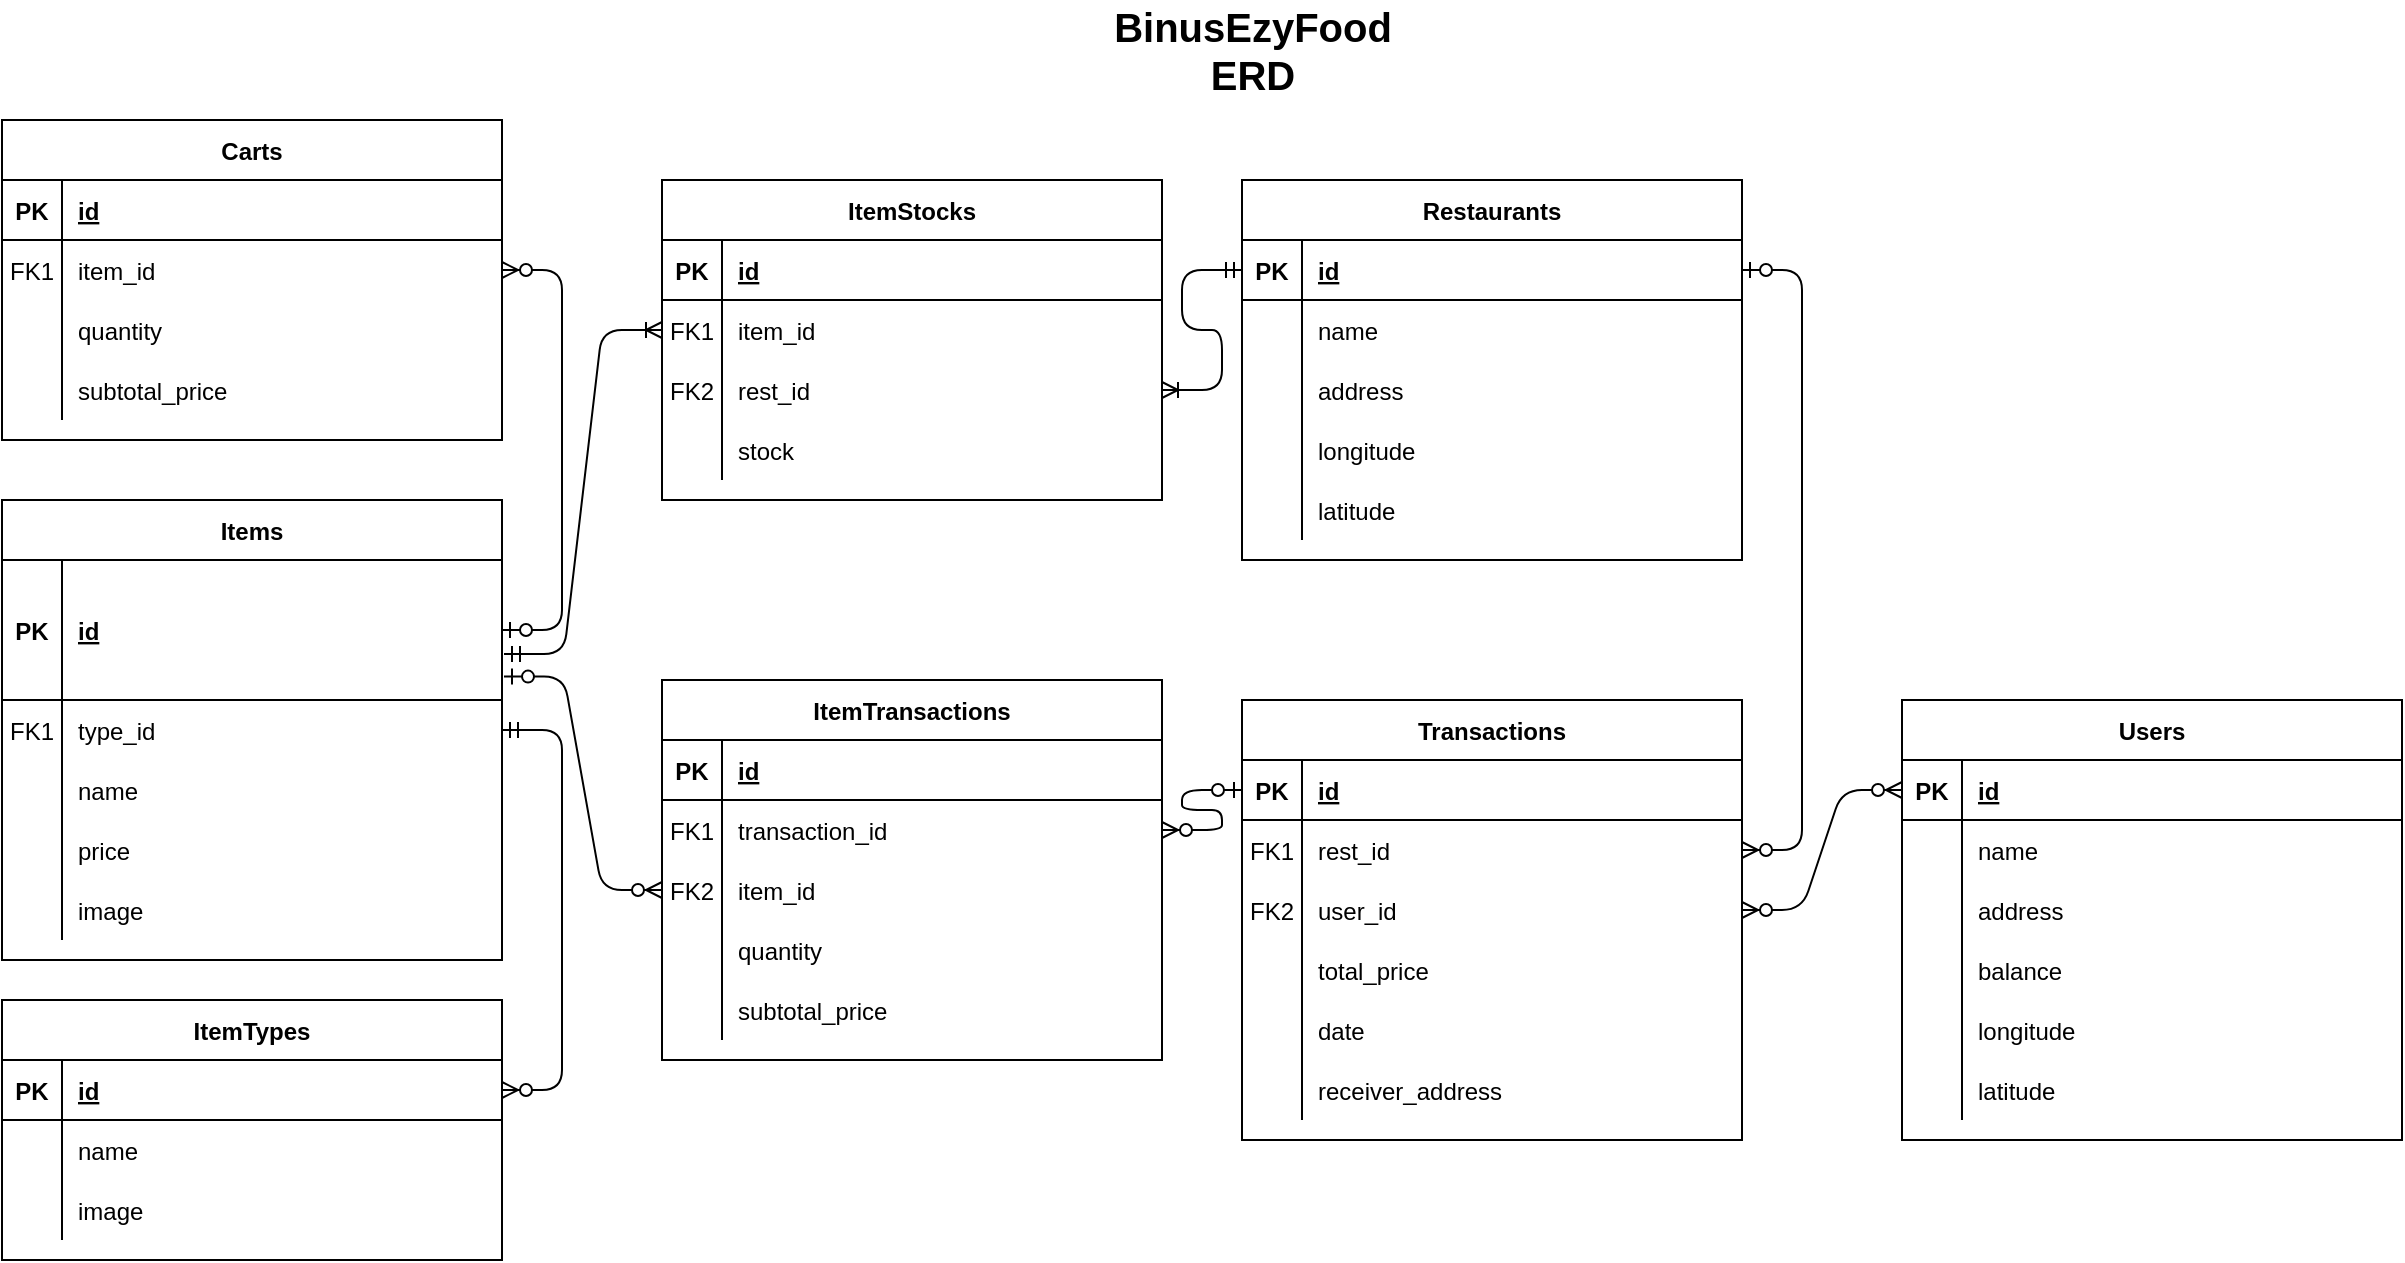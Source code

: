 <mxfile version="13.9.9" type="device"><diagram id="R2lEEEUBdFMjLlhIrx00" name="Page-1"><mxGraphModel dx="1326" dy="816" grid="1" gridSize="10" guides="1" tooltips="1" connect="1" arrows="1" fold="1" page="1" pageScale="1" pageWidth="850" pageHeight="1100" math="0" shadow="0" extFonts="Permanent Marker^https://fonts.googleapis.com/css?family=Permanent+Marker"><root><mxCell id="0"/><mxCell id="1" parent="0"/><mxCell id="SCLsykPt6MMcK7cOtT5M-1" value="Items" style="shape=table;startSize=30;container=1;collapsible=1;childLayout=tableLayout;fixedRows=1;rowLines=0;fontStyle=1;align=center;resizeLast=1;" parent="1" vertex="1"><mxGeometry x="90" y="360" width="250" height="230" as="geometry"/></mxCell><mxCell id="SCLsykPt6MMcK7cOtT5M-2" value="" style="shape=partialRectangle;collapsible=0;dropTarget=0;pointerEvents=0;fillColor=none;points=[[0,0.5],[1,0.5]];portConstraint=eastwest;top=0;left=0;right=0;bottom=1;" parent="SCLsykPt6MMcK7cOtT5M-1" vertex="1"><mxGeometry y="30" width="250" height="70" as="geometry"/></mxCell><mxCell id="SCLsykPt6MMcK7cOtT5M-3" value="PK" style="shape=partialRectangle;overflow=hidden;connectable=0;fillColor=none;top=0;left=0;bottom=0;right=0;fontStyle=1;" parent="SCLsykPt6MMcK7cOtT5M-2" vertex="1"><mxGeometry width="30" height="70" as="geometry"/></mxCell><mxCell id="SCLsykPt6MMcK7cOtT5M-4" value="id" style="shape=partialRectangle;overflow=hidden;connectable=0;fillColor=none;top=0;left=0;bottom=0;right=0;align=left;spacingLeft=6;fontStyle=5;" parent="SCLsykPt6MMcK7cOtT5M-2" vertex="1"><mxGeometry x="30" width="220" height="70" as="geometry"/></mxCell><mxCell id="SCLsykPt6MMcK7cOtT5M-12" value="" style="shape=partialRectangle;collapsible=0;dropTarget=0;pointerEvents=0;fillColor=none;top=0;left=0;bottom=0;right=0;points=[[0,0.5],[1,0.5]];portConstraint=eastwest;" parent="SCLsykPt6MMcK7cOtT5M-1" vertex="1"><mxGeometry y="100" width="250" height="30" as="geometry"/></mxCell><mxCell id="SCLsykPt6MMcK7cOtT5M-13" value="FK1" style="shape=partialRectangle;connectable=0;fillColor=none;top=0;left=0;bottom=0;right=0;editable=1;overflow=hidden;" parent="SCLsykPt6MMcK7cOtT5M-12" vertex="1"><mxGeometry width="30" height="30" as="geometry"/></mxCell><mxCell id="SCLsykPt6MMcK7cOtT5M-14" value="type_id" style="shape=partialRectangle;connectable=0;fillColor=none;top=0;left=0;bottom=0;right=0;align=left;spacingLeft=6;overflow=hidden;" parent="SCLsykPt6MMcK7cOtT5M-12" vertex="1"><mxGeometry x="30" width="220" height="30" as="geometry"/></mxCell><mxCell id="SCLsykPt6MMcK7cOtT5M-5" value="" style="shape=partialRectangle;collapsible=0;dropTarget=0;pointerEvents=0;fillColor=none;points=[[0,0.5],[1,0.5]];portConstraint=eastwest;top=0;left=0;right=0;bottom=0;" parent="SCLsykPt6MMcK7cOtT5M-1" vertex="1"><mxGeometry y="130" width="250" height="30" as="geometry"/></mxCell><mxCell id="SCLsykPt6MMcK7cOtT5M-6" value="" style="shape=partialRectangle;overflow=hidden;connectable=0;fillColor=none;top=0;left=0;bottom=0;right=0;" parent="SCLsykPt6MMcK7cOtT5M-5" vertex="1"><mxGeometry width="30" height="30" as="geometry"/></mxCell><mxCell id="SCLsykPt6MMcK7cOtT5M-7" value="name" style="shape=partialRectangle;overflow=hidden;connectable=0;fillColor=none;top=0;left=0;bottom=0;right=0;align=left;spacingLeft=6;" parent="SCLsykPt6MMcK7cOtT5M-5" vertex="1"><mxGeometry x="30" width="220" height="30" as="geometry"/></mxCell><mxCell id="SCLsykPt6MMcK7cOtT5M-9" value="" style="shape=partialRectangle;collapsible=0;dropTarget=0;pointerEvents=0;fillColor=none;top=0;left=0;bottom=0;right=0;points=[[0,0.5],[1,0.5]];portConstraint=eastwest;" parent="SCLsykPt6MMcK7cOtT5M-1" vertex="1"><mxGeometry y="160" width="250" height="30" as="geometry"/></mxCell><mxCell id="SCLsykPt6MMcK7cOtT5M-10" value="" style="shape=partialRectangle;connectable=0;fillColor=none;top=0;left=0;bottom=0;right=0;editable=1;overflow=hidden;" parent="SCLsykPt6MMcK7cOtT5M-9" vertex="1"><mxGeometry width="30" height="30" as="geometry"/></mxCell><mxCell id="SCLsykPt6MMcK7cOtT5M-11" value="price" style="shape=partialRectangle;connectable=0;fillColor=none;top=0;left=0;bottom=0;right=0;align=left;spacingLeft=6;overflow=hidden;" parent="SCLsykPt6MMcK7cOtT5M-9" vertex="1"><mxGeometry x="30" width="220" height="30" as="geometry"/></mxCell><mxCell id="yHKni37wEghWqM7MLXKJ-16" value="" style="shape=partialRectangle;collapsible=0;dropTarget=0;pointerEvents=0;fillColor=none;top=0;left=0;bottom=0;right=0;points=[[0,0.5],[1,0.5]];portConstraint=eastwest;" parent="SCLsykPt6MMcK7cOtT5M-1" vertex="1"><mxGeometry y="190" width="250" height="30" as="geometry"/></mxCell><mxCell id="yHKni37wEghWqM7MLXKJ-17" value="" style="shape=partialRectangle;connectable=0;fillColor=none;top=0;left=0;bottom=0;right=0;editable=1;overflow=hidden;" parent="yHKni37wEghWqM7MLXKJ-16" vertex="1"><mxGeometry width="30" height="30" as="geometry"/></mxCell><mxCell id="yHKni37wEghWqM7MLXKJ-18" value="image" style="shape=partialRectangle;connectable=0;fillColor=none;top=0;left=0;bottom=0;right=0;align=left;spacingLeft=6;overflow=hidden;" parent="yHKni37wEghWqM7MLXKJ-16" vertex="1"><mxGeometry x="30" width="220" height="30" as="geometry"/></mxCell><mxCell id="SCLsykPt6MMcK7cOtT5M-18" value="Restaurants" style="shape=table;startSize=30;container=1;collapsible=1;childLayout=tableLayout;fixedRows=1;rowLines=0;fontStyle=1;align=center;resizeLast=1;" parent="1" vertex="1"><mxGeometry x="710" y="200" width="250" height="190" as="geometry"/></mxCell><mxCell id="SCLsykPt6MMcK7cOtT5M-19" value="" style="shape=partialRectangle;collapsible=0;dropTarget=0;pointerEvents=0;fillColor=none;points=[[0,0.5],[1,0.5]];portConstraint=eastwest;top=0;left=0;right=0;bottom=1;" parent="SCLsykPt6MMcK7cOtT5M-18" vertex="1"><mxGeometry y="30" width="250" height="30" as="geometry"/></mxCell><mxCell id="SCLsykPt6MMcK7cOtT5M-20" value="PK" style="shape=partialRectangle;overflow=hidden;connectable=0;fillColor=none;top=0;left=0;bottom=0;right=0;fontStyle=1;" parent="SCLsykPt6MMcK7cOtT5M-19" vertex="1"><mxGeometry width="30" height="30" as="geometry"/></mxCell><mxCell id="SCLsykPt6MMcK7cOtT5M-21" value="id" style="shape=partialRectangle;overflow=hidden;connectable=0;fillColor=none;top=0;left=0;bottom=0;right=0;align=left;spacingLeft=6;fontStyle=5;" parent="SCLsykPt6MMcK7cOtT5M-19" vertex="1"><mxGeometry x="30" width="220" height="30" as="geometry"/></mxCell><mxCell id="SCLsykPt6MMcK7cOtT5M-25" value="" style="shape=partialRectangle;collapsible=0;dropTarget=0;pointerEvents=0;fillColor=none;points=[[0,0.5],[1,0.5]];portConstraint=eastwest;top=0;left=0;right=0;bottom=0;" parent="SCLsykPt6MMcK7cOtT5M-18" vertex="1"><mxGeometry y="60" width="250" height="30" as="geometry"/></mxCell><mxCell id="SCLsykPt6MMcK7cOtT5M-26" value="" style="shape=partialRectangle;overflow=hidden;connectable=0;fillColor=none;top=0;left=0;bottom=0;right=0;" parent="SCLsykPt6MMcK7cOtT5M-25" vertex="1"><mxGeometry width="30" height="30" as="geometry"/></mxCell><mxCell id="SCLsykPt6MMcK7cOtT5M-27" value="name" style="shape=partialRectangle;overflow=hidden;connectable=0;fillColor=none;top=0;left=0;bottom=0;right=0;align=left;spacingLeft=6;" parent="SCLsykPt6MMcK7cOtT5M-25" vertex="1"><mxGeometry x="30" width="220" height="30" as="geometry"/></mxCell><mxCell id="SCLsykPt6MMcK7cOtT5M-28" value="" style="shape=partialRectangle;collapsible=0;dropTarget=0;pointerEvents=0;fillColor=none;top=0;left=0;bottom=0;right=0;points=[[0,0.5],[1,0.5]];portConstraint=eastwest;" parent="SCLsykPt6MMcK7cOtT5M-18" vertex="1"><mxGeometry y="90" width="250" height="30" as="geometry"/></mxCell><mxCell id="SCLsykPt6MMcK7cOtT5M-29" value="" style="shape=partialRectangle;connectable=0;fillColor=none;top=0;left=0;bottom=0;right=0;editable=1;overflow=hidden;" parent="SCLsykPt6MMcK7cOtT5M-28" vertex="1"><mxGeometry width="30" height="30" as="geometry"/></mxCell><mxCell id="SCLsykPt6MMcK7cOtT5M-30" value="address" style="shape=partialRectangle;connectable=0;fillColor=none;top=0;left=0;bottom=0;right=0;align=left;spacingLeft=6;overflow=hidden;" parent="SCLsykPt6MMcK7cOtT5M-28" vertex="1"><mxGeometry x="30" width="220" height="30" as="geometry"/></mxCell><mxCell id="SCLsykPt6MMcK7cOtT5M-22" value="" style="shape=partialRectangle;collapsible=0;dropTarget=0;pointerEvents=0;fillColor=none;top=0;left=0;bottom=0;right=0;points=[[0,0.5],[1,0.5]];portConstraint=eastwest;" parent="SCLsykPt6MMcK7cOtT5M-18" vertex="1"><mxGeometry y="120" width="250" height="30" as="geometry"/></mxCell><mxCell id="SCLsykPt6MMcK7cOtT5M-23" value="" style="shape=partialRectangle;connectable=0;fillColor=none;top=0;left=0;bottom=0;right=0;editable=1;overflow=hidden;" parent="SCLsykPt6MMcK7cOtT5M-22" vertex="1"><mxGeometry width="30" height="30" as="geometry"/></mxCell><mxCell id="SCLsykPt6MMcK7cOtT5M-24" value="longitude" style="shape=partialRectangle;connectable=0;fillColor=none;top=0;left=0;bottom=0;right=0;align=left;spacingLeft=6;overflow=hidden;" parent="SCLsykPt6MMcK7cOtT5M-22" vertex="1"><mxGeometry x="30" width="220" height="30" as="geometry"/></mxCell><mxCell id="SCLsykPt6MMcK7cOtT5M-35" value="" style="shape=partialRectangle;collapsible=0;dropTarget=0;pointerEvents=0;fillColor=none;top=0;left=0;bottom=0;right=0;points=[[0,0.5],[1,0.5]];portConstraint=eastwest;" parent="SCLsykPt6MMcK7cOtT5M-18" vertex="1"><mxGeometry y="150" width="250" height="30" as="geometry"/></mxCell><mxCell id="SCLsykPt6MMcK7cOtT5M-36" value="" style="shape=partialRectangle;connectable=0;fillColor=none;top=0;left=0;bottom=0;right=0;editable=1;overflow=hidden;" parent="SCLsykPt6MMcK7cOtT5M-35" vertex="1"><mxGeometry width="30" height="30" as="geometry"/></mxCell><mxCell id="SCLsykPt6MMcK7cOtT5M-37" value="latitude" style="shape=partialRectangle;connectable=0;fillColor=none;top=0;left=0;bottom=0;right=0;align=left;spacingLeft=6;overflow=hidden;" parent="SCLsykPt6MMcK7cOtT5M-35" vertex="1"><mxGeometry x="30" width="220" height="30" as="geometry"/></mxCell><mxCell id="SCLsykPt6MMcK7cOtT5M-38" value="ItemStocks" style="shape=table;startSize=30;container=1;collapsible=1;childLayout=tableLayout;fixedRows=1;rowLines=0;fontStyle=1;align=center;resizeLast=1;" parent="1" vertex="1"><mxGeometry x="420" y="200" width="250" height="160" as="geometry"/></mxCell><mxCell id="SCLsykPt6MMcK7cOtT5M-39" value="" style="shape=partialRectangle;collapsible=0;dropTarget=0;pointerEvents=0;fillColor=none;points=[[0,0.5],[1,0.5]];portConstraint=eastwest;top=0;left=0;right=0;bottom=1;" parent="SCLsykPt6MMcK7cOtT5M-38" vertex="1"><mxGeometry y="30" width="250" height="30" as="geometry"/></mxCell><mxCell id="SCLsykPt6MMcK7cOtT5M-40" value="PK" style="shape=partialRectangle;overflow=hidden;connectable=0;fillColor=none;top=0;left=0;bottom=0;right=0;fontStyle=1;" parent="SCLsykPt6MMcK7cOtT5M-39" vertex="1"><mxGeometry width="30" height="30" as="geometry"/></mxCell><mxCell id="SCLsykPt6MMcK7cOtT5M-41" value="id" style="shape=partialRectangle;overflow=hidden;connectable=0;fillColor=none;top=0;left=0;bottom=0;right=0;align=left;spacingLeft=6;fontStyle=5;" parent="SCLsykPt6MMcK7cOtT5M-39" vertex="1"><mxGeometry x="30" width="220" height="30" as="geometry"/></mxCell><mxCell id="SCLsykPt6MMcK7cOtT5M-42" value="" style="shape=partialRectangle;collapsible=0;dropTarget=0;pointerEvents=0;fillColor=none;points=[[0,0.5],[1,0.5]];portConstraint=eastwest;top=0;left=0;right=0;bottom=0;" parent="SCLsykPt6MMcK7cOtT5M-38" vertex="1"><mxGeometry y="60" width="250" height="30" as="geometry"/></mxCell><mxCell id="SCLsykPt6MMcK7cOtT5M-43" value="FK1" style="shape=partialRectangle;overflow=hidden;connectable=0;fillColor=none;top=0;left=0;bottom=0;right=0;" parent="SCLsykPt6MMcK7cOtT5M-42" vertex="1"><mxGeometry width="30" height="30" as="geometry"/></mxCell><mxCell id="SCLsykPt6MMcK7cOtT5M-44" value="item_id" style="shape=partialRectangle;overflow=hidden;connectable=0;fillColor=none;top=0;left=0;bottom=0;right=0;align=left;spacingLeft=6;" parent="SCLsykPt6MMcK7cOtT5M-42" vertex="1"><mxGeometry x="30" width="220" height="30" as="geometry"/></mxCell><mxCell id="SCLsykPt6MMcK7cOtT5M-45" value="" style="shape=partialRectangle;collapsible=0;dropTarget=0;pointerEvents=0;fillColor=none;top=0;left=0;bottom=0;right=0;points=[[0,0.5],[1,0.5]];portConstraint=eastwest;" parent="SCLsykPt6MMcK7cOtT5M-38" vertex="1"><mxGeometry y="90" width="250" height="30" as="geometry"/></mxCell><mxCell id="SCLsykPt6MMcK7cOtT5M-46" value="FK2" style="shape=partialRectangle;connectable=0;fillColor=none;top=0;left=0;bottom=0;right=0;editable=1;overflow=hidden;" parent="SCLsykPt6MMcK7cOtT5M-45" vertex="1"><mxGeometry width="30" height="30" as="geometry"/></mxCell><mxCell id="SCLsykPt6MMcK7cOtT5M-47" value="rest_id" style="shape=partialRectangle;connectable=0;fillColor=none;top=0;left=0;bottom=0;right=0;align=left;spacingLeft=6;overflow=hidden;" parent="SCLsykPt6MMcK7cOtT5M-45" vertex="1"><mxGeometry x="30" width="220" height="30" as="geometry"/></mxCell><mxCell id="SCLsykPt6MMcK7cOtT5M-48" value="" style="shape=partialRectangle;collapsible=0;dropTarget=0;pointerEvents=0;fillColor=none;top=0;left=0;bottom=0;right=0;points=[[0,0.5],[1,0.5]];portConstraint=eastwest;" parent="SCLsykPt6MMcK7cOtT5M-38" vertex="1"><mxGeometry y="120" width="250" height="30" as="geometry"/></mxCell><mxCell id="SCLsykPt6MMcK7cOtT5M-49" value="" style="shape=partialRectangle;connectable=0;fillColor=none;top=0;left=0;bottom=0;right=0;editable=1;overflow=hidden;" parent="SCLsykPt6MMcK7cOtT5M-48" vertex="1"><mxGeometry width="30" height="30" as="geometry"/></mxCell><mxCell id="SCLsykPt6MMcK7cOtT5M-50" value="stock" style="shape=partialRectangle;connectable=0;fillColor=none;top=0;left=0;bottom=0;right=0;align=left;spacingLeft=6;overflow=hidden;" parent="SCLsykPt6MMcK7cOtT5M-48" vertex="1"><mxGeometry x="30" width="220" height="30" as="geometry"/></mxCell><mxCell id="SCLsykPt6MMcK7cOtT5M-57" value="" style="edgeStyle=entityRelationEdgeStyle;fontSize=12;html=1;endArrow=ERoneToMany;startArrow=ERmandOne;exitX=1.004;exitY=0.671;exitDx=0;exitDy=0;entryX=0;entryY=0.5;entryDx=0;entryDy=0;exitPerimeter=0;" parent="1" source="SCLsykPt6MMcK7cOtT5M-2" target="SCLsykPt6MMcK7cOtT5M-42" edge="1"><mxGeometry width="100" height="100" relative="1" as="geometry"><mxPoint x="410" y="190" as="sourcePoint"/><mxPoint x="330" y="210" as="targetPoint"/></mxGeometry></mxCell><mxCell id="SCLsykPt6MMcK7cOtT5M-59" value="ItemTransactions" style="shape=table;startSize=30;container=1;collapsible=1;childLayout=tableLayout;fixedRows=1;rowLines=0;fontStyle=1;align=center;resizeLast=1;" parent="1" vertex="1"><mxGeometry x="420" y="450" width="250" height="190" as="geometry"/></mxCell><mxCell id="SCLsykPt6MMcK7cOtT5M-60" value="" style="shape=partialRectangle;collapsible=0;dropTarget=0;pointerEvents=0;fillColor=none;points=[[0,0.5],[1,0.5]];portConstraint=eastwest;top=0;left=0;right=0;bottom=1;" parent="SCLsykPt6MMcK7cOtT5M-59" vertex="1"><mxGeometry y="30" width="250" height="30" as="geometry"/></mxCell><mxCell id="SCLsykPt6MMcK7cOtT5M-61" value="PK" style="shape=partialRectangle;overflow=hidden;connectable=0;fillColor=none;top=0;left=0;bottom=0;right=0;fontStyle=1;" parent="SCLsykPt6MMcK7cOtT5M-60" vertex="1"><mxGeometry width="30" height="30" as="geometry"/></mxCell><mxCell id="SCLsykPt6MMcK7cOtT5M-62" value="id" style="shape=partialRectangle;overflow=hidden;connectable=0;fillColor=none;top=0;left=0;bottom=0;right=0;align=left;spacingLeft=6;fontStyle=5;" parent="SCLsykPt6MMcK7cOtT5M-60" vertex="1"><mxGeometry x="30" width="220" height="30" as="geometry"/></mxCell><mxCell id="SCLsykPt6MMcK7cOtT5M-114" value="" style="shape=partialRectangle;collapsible=0;dropTarget=0;pointerEvents=0;fillColor=none;top=0;left=0;bottom=0;right=0;points=[[0,0.5],[1,0.5]];portConstraint=eastwest;" parent="SCLsykPt6MMcK7cOtT5M-59" vertex="1"><mxGeometry y="60" width="250" height="30" as="geometry"/></mxCell><mxCell id="SCLsykPt6MMcK7cOtT5M-115" value="FK1" style="shape=partialRectangle;connectable=0;fillColor=none;top=0;left=0;bottom=0;right=0;fontStyle=0;overflow=hidden;" parent="SCLsykPt6MMcK7cOtT5M-114" vertex="1"><mxGeometry width="30" height="30" as="geometry"/></mxCell><mxCell id="SCLsykPt6MMcK7cOtT5M-116" value="transaction_id" style="shape=partialRectangle;connectable=0;fillColor=none;top=0;left=0;bottom=0;right=0;align=left;spacingLeft=6;fontStyle=0;overflow=hidden;" parent="SCLsykPt6MMcK7cOtT5M-114" vertex="1"><mxGeometry x="30" width="220" height="30" as="geometry"/></mxCell><mxCell id="SCLsykPt6MMcK7cOtT5M-63" value="" style="shape=partialRectangle;collapsible=0;dropTarget=0;pointerEvents=0;fillColor=none;points=[[0,0.5],[1,0.5]];portConstraint=eastwest;top=0;left=0;right=0;bottom=0;" parent="SCLsykPt6MMcK7cOtT5M-59" vertex="1"><mxGeometry y="90" width="250" height="30" as="geometry"/></mxCell><mxCell id="SCLsykPt6MMcK7cOtT5M-64" value="FK2" style="shape=partialRectangle;overflow=hidden;connectable=0;fillColor=none;top=0;left=0;bottom=0;right=0;" parent="SCLsykPt6MMcK7cOtT5M-63" vertex="1"><mxGeometry width="30" height="30" as="geometry"/></mxCell><mxCell id="SCLsykPt6MMcK7cOtT5M-65" value="item_id" style="shape=partialRectangle;overflow=hidden;connectable=0;fillColor=none;top=0;left=0;bottom=0;right=0;align=left;spacingLeft=6;" parent="SCLsykPt6MMcK7cOtT5M-63" vertex="1"><mxGeometry x="30" width="220" height="30" as="geometry"/></mxCell><mxCell id="SCLsykPt6MMcK7cOtT5M-66" value="" style="shape=partialRectangle;collapsible=0;dropTarget=0;pointerEvents=0;fillColor=none;top=0;left=0;bottom=0;right=0;points=[[0,0.5],[1,0.5]];portConstraint=eastwest;" parent="SCLsykPt6MMcK7cOtT5M-59" vertex="1"><mxGeometry y="120" width="250" height="30" as="geometry"/></mxCell><mxCell id="SCLsykPt6MMcK7cOtT5M-67" value="" style="shape=partialRectangle;connectable=0;fillColor=none;top=0;left=0;bottom=0;right=0;editable=1;overflow=hidden;" parent="SCLsykPt6MMcK7cOtT5M-66" vertex="1"><mxGeometry width="30" height="30" as="geometry"/></mxCell><mxCell id="SCLsykPt6MMcK7cOtT5M-68" value="quantity" style="shape=partialRectangle;connectable=0;fillColor=none;top=0;left=0;bottom=0;right=0;align=left;spacingLeft=6;overflow=hidden;" parent="SCLsykPt6MMcK7cOtT5M-66" vertex="1"><mxGeometry x="30" width="220" height="30" as="geometry"/></mxCell><mxCell id="SCLsykPt6MMcK7cOtT5M-69" value="" style="shape=partialRectangle;collapsible=0;dropTarget=0;pointerEvents=0;fillColor=none;top=0;left=0;bottom=0;right=0;points=[[0,0.5],[1,0.5]];portConstraint=eastwest;" parent="SCLsykPt6MMcK7cOtT5M-59" vertex="1"><mxGeometry y="150" width="250" height="30" as="geometry"/></mxCell><mxCell id="SCLsykPt6MMcK7cOtT5M-70" value="" style="shape=partialRectangle;connectable=0;fillColor=none;top=0;left=0;bottom=0;right=0;editable=1;overflow=hidden;" parent="SCLsykPt6MMcK7cOtT5M-69" vertex="1"><mxGeometry width="30" height="30" as="geometry"/></mxCell><mxCell id="SCLsykPt6MMcK7cOtT5M-71" value="subtotal_price" style="shape=partialRectangle;connectable=0;fillColor=none;top=0;left=0;bottom=0;right=0;align=left;spacingLeft=6;overflow=hidden;" parent="SCLsykPt6MMcK7cOtT5M-69" vertex="1"><mxGeometry x="30" width="220" height="30" as="geometry"/></mxCell><mxCell id="SCLsykPt6MMcK7cOtT5M-72" value="Transactions" style="shape=table;startSize=30;container=1;collapsible=1;childLayout=tableLayout;fixedRows=1;rowLines=0;fontStyle=1;align=center;resizeLast=1;" parent="1" vertex="1"><mxGeometry x="710" y="460" width="250" height="220" as="geometry"/></mxCell><mxCell id="SCLsykPt6MMcK7cOtT5M-73" value="" style="shape=partialRectangle;collapsible=0;dropTarget=0;pointerEvents=0;fillColor=none;points=[[0,0.5],[1,0.5]];portConstraint=eastwest;top=0;left=0;right=0;bottom=1;" parent="SCLsykPt6MMcK7cOtT5M-72" vertex="1"><mxGeometry y="30" width="250" height="30" as="geometry"/></mxCell><mxCell id="SCLsykPt6MMcK7cOtT5M-74" value="PK" style="shape=partialRectangle;overflow=hidden;connectable=0;fillColor=none;top=0;left=0;bottom=0;right=0;fontStyle=1;" parent="SCLsykPt6MMcK7cOtT5M-73" vertex="1"><mxGeometry width="30" height="30" as="geometry"/></mxCell><mxCell id="SCLsykPt6MMcK7cOtT5M-75" value="id" style="shape=partialRectangle;overflow=hidden;connectable=0;fillColor=none;top=0;left=0;bottom=0;right=0;align=left;spacingLeft=6;fontStyle=5;" parent="SCLsykPt6MMcK7cOtT5M-73" vertex="1"><mxGeometry x="30" width="220" height="30" as="geometry"/></mxCell><mxCell id="SCLsykPt6MMcK7cOtT5M-79" value="" style="shape=partialRectangle;collapsible=0;dropTarget=0;pointerEvents=0;fillColor=none;top=0;left=0;bottom=0;right=0;points=[[0,0.5],[1,0.5]];portConstraint=eastwest;" parent="SCLsykPt6MMcK7cOtT5M-72" vertex="1"><mxGeometry y="60" width="250" height="30" as="geometry"/></mxCell><mxCell id="SCLsykPt6MMcK7cOtT5M-80" value="FK1" style="shape=partialRectangle;connectable=0;fillColor=none;top=0;left=0;bottom=0;right=0;editable=1;overflow=hidden;" parent="SCLsykPt6MMcK7cOtT5M-79" vertex="1"><mxGeometry width="30" height="30" as="geometry"/></mxCell><mxCell id="SCLsykPt6MMcK7cOtT5M-81" value="rest_id" style="shape=partialRectangle;connectable=0;fillColor=none;top=0;left=0;bottom=0;right=0;align=left;spacingLeft=6;overflow=hidden;" parent="SCLsykPt6MMcK7cOtT5M-79" vertex="1"><mxGeometry x="30" width="220" height="30" as="geometry"/></mxCell><mxCell id="SCLsykPt6MMcK7cOtT5M-117" value="" style="shape=partialRectangle;collapsible=0;dropTarget=0;pointerEvents=0;fillColor=none;top=0;left=0;bottom=0;right=0;points=[[0,0.5],[1,0.5]];portConstraint=eastwest;" parent="SCLsykPt6MMcK7cOtT5M-72" vertex="1"><mxGeometry y="90" width="250" height="30" as="geometry"/></mxCell><mxCell id="SCLsykPt6MMcK7cOtT5M-118" value="FK2" style="shape=partialRectangle;connectable=0;fillColor=none;top=0;left=0;bottom=0;right=0;fontStyle=0;overflow=hidden;" parent="SCLsykPt6MMcK7cOtT5M-117" vertex="1"><mxGeometry width="30" height="30" as="geometry"/></mxCell><mxCell id="SCLsykPt6MMcK7cOtT5M-119" value="user_id" style="shape=partialRectangle;connectable=0;fillColor=none;top=0;left=0;bottom=0;right=0;align=left;spacingLeft=6;fontStyle=0;overflow=hidden;" parent="SCLsykPt6MMcK7cOtT5M-117" vertex="1"><mxGeometry x="30" width="220" height="30" as="geometry"/></mxCell><mxCell id="SCLsykPt6MMcK7cOtT5M-82" value="" style="shape=partialRectangle;collapsible=0;dropTarget=0;pointerEvents=0;fillColor=none;top=0;left=0;bottom=0;right=0;points=[[0,0.5],[1,0.5]];portConstraint=eastwest;" parent="SCLsykPt6MMcK7cOtT5M-72" vertex="1"><mxGeometry y="120" width="250" height="30" as="geometry"/></mxCell><mxCell id="SCLsykPt6MMcK7cOtT5M-83" value="" style="shape=partialRectangle;connectable=0;fillColor=none;top=0;left=0;bottom=0;right=0;editable=1;overflow=hidden;" parent="SCLsykPt6MMcK7cOtT5M-82" vertex="1"><mxGeometry width="30" height="30" as="geometry"/></mxCell><mxCell id="SCLsykPt6MMcK7cOtT5M-84" value="total_price" style="shape=partialRectangle;connectable=0;fillColor=none;top=0;left=0;bottom=0;right=0;align=left;spacingLeft=6;overflow=hidden;" parent="SCLsykPt6MMcK7cOtT5M-82" vertex="1"><mxGeometry x="30" width="220" height="30" as="geometry"/></mxCell><mxCell id="SCLsykPt6MMcK7cOtT5M-85" value="" style="shape=partialRectangle;collapsible=0;dropTarget=0;pointerEvents=0;fillColor=none;top=0;left=0;bottom=0;right=0;points=[[0,0.5],[1,0.5]];portConstraint=eastwest;" parent="SCLsykPt6MMcK7cOtT5M-72" vertex="1"><mxGeometry y="150" width="250" height="30" as="geometry"/></mxCell><mxCell id="SCLsykPt6MMcK7cOtT5M-86" value="" style="shape=partialRectangle;connectable=0;fillColor=none;top=0;left=0;bottom=0;right=0;editable=1;overflow=hidden;" parent="SCLsykPt6MMcK7cOtT5M-85" vertex="1"><mxGeometry width="30" height="30" as="geometry"/></mxCell><mxCell id="SCLsykPt6MMcK7cOtT5M-87" value="date" style="shape=partialRectangle;connectable=0;fillColor=none;top=0;left=0;bottom=0;right=0;align=left;spacingLeft=6;overflow=hidden;" parent="SCLsykPt6MMcK7cOtT5M-85" vertex="1"><mxGeometry x="30" width="220" height="30" as="geometry"/></mxCell><mxCell id="Gi0FWLhmipQWGmg023GJ-1" value="" style="shape=partialRectangle;collapsible=0;dropTarget=0;pointerEvents=0;fillColor=none;top=0;left=0;bottom=0;right=0;points=[[0,0.5],[1,0.5]];portConstraint=eastwest;" vertex="1" parent="SCLsykPt6MMcK7cOtT5M-72"><mxGeometry y="180" width="250" height="30" as="geometry"/></mxCell><mxCell id="Gi0FWLhmipQWGmg023GJ-2" value="" style="shape=partialRectangle;connectable=0;fillColor=none;top=0;left=0;bottom=0;right=0;editable=1;overflow=hidden;" vertex="1" parent="Gi0FWLhmipQWGmg023GJ-1"><mxGeometry width="30" height="30" as="geometry"/></mxCell><mxCell id="Gi0FWLhmipQWGmg023GJ-3" value="receiver_address" style="shape=partialRectangle;connectable=0;fillColor=none;top=0;left=0;bottom=0;right=0;align=left;spacingLeft=6;overflow=hidden;" vertex="1" parent="Gi0FWLhmipQWGmg023GJ-1"><mxGeometry x="30" width="220" height="30" as="geometry"/></mxCell><mxCell id="SCLsykPt6MMcK7cOtT5M-88" value="Users" style="shape=table;startSize=30;container=1;collapsible=1;childLayout=tableLayout;fixedRows=1;rowLines=0;fontStyle=1;align=center;resizeLast=1;" parent="1" vertex="1"><mxGeometry x="1040" y="460" width="250" height="220" as="geometry"/></mxCell><mxCell id="SCLsykPt6MMcK7cOtT5M-89" value="" style="shape=partialRectangle;collapsible=0;dropTarget=0;pointerEvents=0;fillColor=none;points=[[0,0.5],[1,0.5]];portConstraint=eastwest;top=0;left=0;right=0;bottom=1;" parent="SCLsykPt6MMcK7cOtT5M-88" vertex="1"><mxGeometry y="30" width="250" height="30" as="geometry"/></mxCell><mxCell id="SCLsykPt6MMcK7cOtT5M-90" value="PK" style="shape=partialRectangle;overflow=hidden;connectable=0;fillColor=none;top=0;left=0;bottom=0;right=0;fontStyle=1;" parent="SCLsykPt6MMcK7cOtT5M-89" vertex="1"><mxGeometry width="30" height="30" as="geometry"/></mxCell><mxCell id="SCLsykPt6MMcK7cOtT5M-91" value="id" style="shape=partialRectangle;overflow=hidden;connectable=0;fillColor=none;top=0;left=0;bottom=0;right=0;align=left;spacingLeft=6;fontStyle=5;" parent="SCLsykPt6MMcK7cOtT5M-89" vertex="1"><mxGeometry x="30" width="220" height="30" as="geometry"/></mxCell><mxCell id="SCLsykPt6MMcK7cOtT5M-92" value="" style="shape=partialRectangle;collapsible=0;dropTarget=0;pointerEvents=0;fillColor=none;points=[[0,0.5],[1,0.5]];portConstraint=eastwest;top=0;left=0;right=0;bottom=0;" parent="SCLsykPt6MMcK7cOtT5M-88" vertex="1"><mxGeometry y="60" width="250" height="30" as="geometry"/></mxCell><mxCell id="SCLsykPt6MMcK7cOtT5M-93" value="" style="shape=partialRectangle;overflow=hidden;connectable=0;fillColor=none;top=0;left=0;bottom=0;right=0;" parent="SCLsykPt6MMcK7cOtT5M-92" vertex="1"><mxGeometry width="30" height="30" as="geometry"/></mxCell><mxCell id="SCLsykPt6MMcK7cOtT5M-94" value="name" style="shape=partialRectangle;overflow=hidden;connectable=0;fillColor=none;top=0;left=0;bottom=0;right=0;align=left;spacingLeft=6;" parent="SCLsykPt6MMcK7cOtT5M-92" vertex="1"><mxGeometry x="30" width="220" height="30" as="geometry"/></mxCell><mxCell id="SCLsykPt6MMcK7cOtT5M-95" value="" style="shape=partialRectangle;collapsible=0;dropTarget=0;pointerEvents=0;fillColor=none;top=0;left=0;bottom=0;right=0;points=[[0,0.5],[1,0.5]];portConstraint=eastwest;" parent="SCLsykPt6MMcK7cOtT5M-88" vertex="1"><mxGeometry y="90" width="250" height="30" as="geometry"/></mxCell><mxCell id="SCLsykPt6MMcK7cOtT5M-96" value="" style="shape=partialRectangle;connectable=0;fillColor=none;top=0;left=0;bottom=0;right=0;editable=1;overflow=hidden;" parent="SCLsykPt6MMcK7cOtT5M-95" vertex="1"><mxGeometry width="30" height="30" as="geometry"/></mxCell><mxCell id="SCLsykPt6MMcK7cOtT5M-97" value="address" style="shape=partialRectangle;connectable=0;fillColor=none;top=0;left=0;bottom=0;right=0;align=left;spacingLeft=6;overflow=hidden;" parent="SCLsykPt6MMcK7cOtT5M-95" vertex="1"><mxGeometry x="30" width="220" height="30" as="geometry"/></mxCell><mxCell id="SCLsykPt6MMcK7cOtT5M-98" value="" style="shape=partialRectangle;collapsible=0;dropTarget=0;pointerEvents=0;fillColor=none;top=0;left=0;bottom=0;right=0;points=[[0,0.5],[1,0.5]];portConstraint=eastwest;" parent="SCLsykPt6MMcK7cOtT5M-88" vertex="1"><mxGeometry y="120" width="250" height="30" as="geometry"/></mxCell><mxCell id="SCLsykPt6MMcK7cOtT5M-99" value="" style="shape=partialRectangle;connectable=0;fillColor=none;top=0;left=0;bottom=0;right=0;editable=1;overflow=hidden;" parent="SCLsykPt6MMcK7cOtT5M-98" vertex="1"><mxGeometry width="30" height="30" as="geometry"/></mxCell><mxCell id="SCLsykPt6MMcK7cOtT5M-100" value="balance" style="shape=partialRectangle;connectable=0;fillColor=none;top=0;left=0;bottom=0;right=0;align=left;spacingLeft=6;overflow=hidden;" parent="SCLsykPt6MMcK7cOtT5M-98" vertex="1"><mxGeometry x="30" width="220" height="30" as="geometry"/></mxCell><mxCell id="SCLsykPt6MMcK7cOtT5M-135" value="" style="shape=partialRectangle;collapsible=0;dropTarget=0;pointerEvents=0;fillColor=none;top=0;left=0;bottom=0;right=0;points=[[0,0.5],[1,0.5]];portConstraint=eastwest;" parent="SCLsykPt6MMcK7cOtT5M-88" vertex="1"><mxGeometry y="150" width="250" height="30" as="geometry"/></mxCell><mxCell id="SCLsykPt6MMcK7cOtT5M-136" value="" style="shape=partialRectangle;connectable=0;fillColor=none;top=0;left=0;bottom=0;right=0;editable=1;overflow=hidden;" parent="SCLsykPt6MMcK7cOtT5M-135" vertex="1"><mxGeometry width="30" height="30" as="geometry"/></mxCell><mxCell id="SCLsykPt6MMcK7cOtT5M-137" value="longitude" style="shape=partialRectangle;connectable=0;fillColor=none;top=0;left=0;bottom=0;right=0;align=left;spacingLeft=6;overflow=hidden;" parent="SCLsykPt6MMcK7cOtT5M-135" vertex="1"><mxGeometry x="30" width="220" height="30" as="geometry"/></mxCell><mxCell id="SCLsykPt6MMcK7cOtT5M-138" value="" style="shape=partialRectangle;collapsible=0;dropTarget=0;pointerEvents=0;fillColor=none;top=0;left=0;bottom=0;right=0;points=[[0,0.5],[1,0.5]];portConstraint=eastwest;" parent="SCLsykPt6MMcK7cOtT5M-88" vertex="1"><mxGeometry y="180" width="250" height="30" as="geometry"/></mxCell><mxCell id="SCLsykPt6MMcK7cOtT5M-139" value="" style="shape=partialRectangle;connectable=0;fillColor=none;top=0;left=0;bottom=0;right=0;editable=1;overflow=hidden;" parent="SCLsykPt6MMcK7cOtT5M-138" vertex="1"><mxGeometry width="30" height="30" as="geometry"/></mxCell><mxCell id="SCLsykPt6MMcK7cOtT5M-140" value="latitude" style="shape=partialRectangle;connectable=0;fillColor=none;top=0;left=0;bottom=0;right=0;align=left;spacingLeft=6;overflow=hidden;" parent="SCLsykPt6MMcK7cOtT5M-138" vertex="1"><mxGeometry x="30" width="220" height="30" as="geometry"/></mxCell><mxCell id="SCLsykPt6MMcK7cOtT5M-121" value="" style="edgeStyle=entityRelationEdgeStyle;fontSize=12;html=1;endArrow=ERzeroToMany;startArrow=ERzeroToOne;entryX=0;entryY=0.5;entryDx=0;entryDy=0;exitX=1.004;exitY=0.833;exitDx=0;exitDy=0;exitPerimeter=0;" parent="1" source="SCLsykPt6MMcK7cOtT5M-2" target="SCLsykPt6MMcK7cOtT5M-63" edge="1"><mxGeometry width="100" height="100" relative="1" as="geometry"><mxPoint x="330" y="500" as="sourcePoint"/><mxPoint x="350" y="390" as="targetPoint"/></mxGeometry></mxCell><mxCell id="SCLsykPt6MMcK7cOtT5M-122" value="" style="edgeStyle=entityRelationEdgeStyle;fontSize=12;html=1;endArrow=ERoneToMany;startArrow=ERmandOne;exitX=0;exitY=0.5;exitDx=0;exitDy=0;entryX=1;entryY=0.5;entryDx=0;entryDy=0;" parent="1" source="SCLsykPt6MMcK7cOtT5M-19" target="SCLsykPt6MMcK7cOtT5M-45" edge="1"><mxGeometry width="100" height="100" relative="1" as="geometry"><mxPoint x="620" y="338.01" as="sourcePoint"/><mxPoint x="660" y="285" as="targetPoint"/></mxGeometry></mxCell><mxCell id="SCLsykPt6MMcK7cOtT5M-123" value="" style="edgeStyle=entityRelationEdgeStyle;fontSize=12;html=1;endArrow=ERzeroToMany;startArrow=ERzeroToOne;entryX=1;entryY=0.5;entryDx=0;entryDy=0;exitX=0;exitY=0.5;exitDx=0;exitDy=0;" parent="1" source="SCLsykPt6MMcK7cOtT5M-73" target="SCLsykPt6MMcK7cOtT5M-114" edge="1"><mxGeometry width="100" height="100" relative="1" as="geometry"><mxPoint x="661" y="545" as="sourcePoint"/><mxPoint x="740" y="775.01" as="targetPoint"/></mxGeometry></mxCell><mxCell id="SCLsykPt6MMcK7cOtT5M-124" value="" style="edgeStyle=entityRelationEdgeStyle;fontSize=12;html=1;endArrow=ERzeroToMany;endFill=1;startArrow=ERzeroToMany;entryX=0;entryY=0.5;entryDx=0;entryDy=0;exitX=1;exitY=0.5;exitDx=0;exitDy=0;" parent="1" source="SCLsykPt6MMcK7cOtT5M-117" target="SCLsykPt6MMcK7cOtT5M-89" edge="1"><mxGeometry width="100" height="100" relative="1" as="geometry"><mxPoint x="880" y="590" as="sourcePoint"/><mxPoint x="980" y="490" as="targetPoint"/></mxGeometry></mxCell><mxCell id="SCLsykPt6MMcK7cOtT5M-125" value="" style="edgeStyle=entityRelationEdgeStyle;fontSize=12;html=1;endArrow=ERzeroToMany;startArrow=ERzeroToOne;entryX=1;entryY=0.5;entryDx=0;entryDy=0;exitX=1;exitY=0.5;exitDx=0;exitDy=0;" parent="1" source="SCLsykPt6MMcK7cOtT5M-19" target="SCLsykPt6MMcK7cOtT5M-79" edge="1"><mxGeometry width="100" height="100" relative="1" as="geometry"><mxPoint x="1050" y="590" as="sourcePoint"/><mxPoint x="1129" y="820.01" as="targetPoint"/></mxGeometry></mxCell><mxCell id="SCLsykPt6MMcK7cOtT5M-141" value="BinusEzyFood&lt;br style=&quot;font-size: 20px;&quot;&gt;ERD" style="text;html=1;align=center;verticalAlign=middle;resizable=0;points=[];autosize=1;fontSize=20;fontStyle=1" parent="1" vertex="1"><mxGeometry x="640" y="110" width="150" height="50" as="geometry"/></mxCell><mxCell id="yHKni37wEghWqM7MLXKJ-1" value="ItemTypes" style="shape=table;startSize=30;container=1;collapsible=1;childLayout=tableLayout;fixedRows=1;rowLines=0;fontStyle=1;align=center;resizeLast=1;" parent="1" vertex="1"><mxGeometry x="90" y="610" width="250" height="130" as="geometry"/></mxCell><mxCell id="yHKni37wEghWqM7MLXKJ-2" value="" style="shape=partialRectangle;collapsible=0;dropTarget=0;pointerEvents=0;fillColor=none;points=[[0,0.5],[1,0.5]];portConstraint=eastwest;top=0;left=0;right=0;bottom=1;" parent="yHKni37wEghWqM7MLXKJ-1" vertex="1"><mxGeometry y="30" width="250" height="30" as="geometry"/></mxCell><mxCell id="yHKni37wEghWqM7MLXKJ-3" value="PK" style="shape=partialRectangle;overflow=hidden;connectable=0;fillColor=none;top=0;left=0;bottom=0;right=0;fontStyle=1;" parent="yHKni37wEghWqM7MLXKJ-2" vertex="1"><mxGeometry width="30" height="30" as="geometry"/></mxCell><mxCell id="yHKni37wEghWqM7MLXKJ-4" value="id" style="shape=partialRectangle;overflow=hidden;connectable=0;fillColor=none;top=0;left=0;bottom=0;right=0;align=left;spacingLeft=6;fontStyle=5;" parent="yHKni37wEghWqM7MLXKJ-2" vertex="1"><mxGeometry x="30" width="220" height="30" as="geometry"/></mxCell><mxCell id="yHKni37wEghWqM7MLXKJ-5" value="" style="shape=partialRectangle;collapsible=0;dropTarget=0;pointerEvents=0;fillColor=none;points=[[0,0.5],[1,0.5]];portConstraint=eastwest;top=0;left=0;right=0;bottom=0;" parent="yHKni37wEghWqM7MLXKJ-1" vertex="1"><mxGeometry y="60" width="250" height="30" as="geometry"/></mxCell><mxCell id="yHKni37wEghWqM7MLXKJ-6" value="" style="shape=partialRectangle;overflow=hidden;connectable=0;fillColor=none;top=0;left=0;bottom=0;right=0;" parent="yHKni37wEghWqM7MLXKJ-5" vertex="1"><mxGeometry width="30" height="30" as="geometry"/></mxCell><mxCell id="yHKni37wEghWqM7MLXKJ-7" value="name" style="shape=partialRectangle;overflow=hidden;connectable=0;fillColor=none;top=0;left=0;bottom=0;right=0;align=left;spacingLeft=6;" parent="yHKni37wEghWqM7MLXKJ-5" vertex="1"><mxGeometry x="30" width="220" height="30" as="geometry"/></mxCell><mxCell id="yHKni37wEghWqM7MLXKJ-19" value="" style="shape=partialRectangle;collapsible=0;dropTarget=0;pointerEvents=0;fillColor=none;top=0;left=0;bottom=0;right=0;points=[[0,0.5],[1,0.5]];portConstraint=eastwest;" parent="yHKni37wEghWqM7MLXKJ-1" vertex="1"><mxGeometry y="90" width="250" height="30" as="geometry"/></mxCell><mxCell id="yHKni37wEghWqM7MLXKJ-20" value="" style="shape=partialRectangle;connectable=0;fillColor=none;top=0;left=0;bottom=0;right=0;editable=1;overflow=hidden;" parent="yHKni37wEghWqM7MLXKJ-19" vertex="1"><mxGeometry width="30" height="30" as="geometry"/></mxCell><mxCell id="yHKni37wEghWqM7MLXKJ-21" value="image" style="shape=partialRectangle;connectable=0;fillColor=none;top=0;left=0;bottom=0;right=0;align=left;spacingLeft=6;overflow=hidden;" parent="yHKni37wEghWqM7MLXKJ-19" vertex="1"><mxGeometry x="30" width="220" height="30" as="geometry"/></mxCell><mxCell id="yHKni37wEghWqM7MLXKJ-14" value="" style="edgeStyle=entityRelationEdgeStyle;fontSize=12;html=1;endArrow=ERzeroToMany;startArrow=ERmandOne;exitX=1;exitY=0.5;exitDx=0;exitDy=0;entryX=1;entryY=0.5;entryDx=0;entryDy=0;" parent="1" source="SCLsykPt6MMcK7cOtT5M-12" target="yHKni37wEghWqM7MLXKJ-2" edge="1"><mxGeometry width="100" height="100" relative="1" as="geometry"><mxPoint x="300" y="750" as="sourcePoint"/><mxPoint x="500" y="500" as="targetPoint"/></mxGeometry></mxCell><mxCell id="yHKni37wEghWqM7MLXKJ-22" value="Carts" style="shape=table;startSize=30;container=1;collapsible=1;childLayout=tableLayout;fixedRows=1;rowLines=0;fontStyle=1;align=center;resizeLast=1;" parent="1" vertex="1"><mxGeometry x="90" y="170" width="250" height="160" as="geometry"/></mxCell><mxCell id="yHKni37wEghWqM7MLXKJ-23" value="" style="shape=partialRectangle;collapsible=0;dropTarget=0;pointerEvents=0;fillColor=none;points=[[0,0.5],[1,0.5]];portConstraint=eastwest;top=0;left=0;right=0;bottom=1;" parent="yHKni37wEghWqM7MLXKJ-22" vertex="1"><mxGeometry y="30" width="250" height="30" as="geometry"/></mxCell><mxCell id="yHKni37wEghWqM7MLXKJ-24" value="PK" style="shape=partialRectangle;overflow=hidden;connectable=0;fillColor=none;top=0;left=0;bottom=0;right=0;fontStyle=1;" parent="yHKni37wEghWqM7MLXKJ-23" vertex="1"><mxGeometry width="30" height="30" as="geometry"/></mxCell><mxCell id="yHKni37wEghWqM7MLXKJ-25" value="id" style="shape=partialRectangle;overflow=hidden;connectable=0;fillColor=none;top=0;left=0;bottom=0;right=0;align=left;spacingLeft=6;fontStyle=5;" parent="yHKni37wEghWqM7MLXKJ-23" vertex="1"><mxGeometry x="30" width="220" height="30" as="geometry"/></mxCell><mxCell id="yHKni37wEghWqM7MLXKJ-26" value="" style="shape=partialRectangle;collapsible=0;dropTarget=0;pointerEvents=0;fillColor=none;points=[[0,0.5],[1,0.5]];portConstraint=eastwest;top=0;left=0;right=0;bottom=0;" parent="yHKni37wEghWqM7MLXKJ-22" vertex="1"><mxGeometry y="60" width="250" height="30" as="geometry"/></mxCell><mxCell id="yHKni37wEghWqM7MLXKJ-27" value="FK1" style="shape=partialRectangle;overflow=hidden;connectable=0;fillColor=none;top=0;left=0;bottom=0;right=0;" parent="yHKni37wEghWqM7MLXKJ-26" vertex="1"><mxGeometry width="30" height="30" as="geometry"/></mxCell><mxCell id="yHKni37wEghWqM7MLXKJ-28" value="item_id" style="shape=partialRectangle;overflow=hidden;connectable=0;fillColor=none;top=0;left=0;bottom=0;right=0;align=left;spacingLeft=6;" parent="yHKni37wEghWqM7MLXKJ-26" vertex="1"><mxGeometry x="30" width="220" height="30" as="geometry"/></mxCell><mxCell id="yHKni37wEghWqM7MLXKJ-29" value="" style="shape=partialRectangle;collapsible=0;dropTarget=0;pointerEvents=0;fillColor=none;top=0;left=0;bottom=0;right=0;points=[[0,0.5],[1,0.5]];portConstraint=eastwest;" parent="yHKni37wEghWqM7MLXKJ-22" vertex="1"><mxGeometry y="90" width="250" height="30" as="geometry"/></mxCell><mxCell id="yHKni37wEghWqM7MLXKJ-30" value="" style="shape=partialRectangle;connectable=0;fillColor=none;top=0;left=0;bottom=0;right=0;editable=1;overflow=hidden;" parent="yHKni37wEghWqM7MLXKJ-29" vertex="1"><mxGeometry width="30" height="30" as="geometry"/></mxCell><mxCell id="yHKni37wEghWqM7MLXKJ-31" value="quantity" style="shape=partialRectangle;connectable=0;fillColor=none;top=0;left=0;bottom=0;right=0;align=left;spacingLeft=6;overflow=hidden;" parent="yHKni37wEghWqM7MLXKJ-29" vertex="1"><mxGeometry x="30" width="220" height="30" as="geometry"/></mxCell><mxCell id="yHKni37wEghWqM7MLXKJ-32" value="" style="shape=partialRectangle;collapsible=0;dropTarget=0;pointerEvents=0;fillColor=none;top=0;left=0;bottom=0;right=0;points=[[0,0.5],[1,0.5]];portConstraint=eastwest;" parent="yHKni37wEghWqM7MLXKJ-22" vertex="1"><mxGeometry y="120" width="250" height="30" as="geometry"/></mxCell><mxCell id="yHKni37wEghWqM7MLXKJ-33" value="" style="shape=partialRectangle;connectable=0;fillColor=none;top=0;left=0;bottom=0;right=0;editable=1;overflow=hidden;" parent="yHKni37wEghWqM7MLXKJ-32" vertex="1"><mxGeometry width="30" height="30" as="geometry"/></mxCell><mxCell id="yHKni37wEghWqM7MLXKJ-34" value="subtotal_price" style="shape=partialRectangle;connectable=0;fillColor=none;top=0;left=0;bottom=0;right=0;align=left;spacingLeft=6;overflow=hidden;" parent="yHKni37wEghWqM7MLXKJ-32" vertex="1"><mxGeometry x="30" width="220" height="30" as="geometry"/></mxCell><mxCell id="yHKni37wEghWqM7MLXKJ-35" value="" style="edgeStyle=entityRelationEdgeStyle;fontSize=12;html=1;endArrow=ERzeroToMany;startArrow=ERzeroToOne;entryX=1;entryY=0.5;entryDx=0;entryDy=0;exitX=1;exitY=0.5;exitDx=0;exitDy=0;" parent="1" source="SCLsykPt6MMcK7cOtT5M-2" target="yHKni37wEghWqM7MLXKJ-26" edge="1"><mxGeometry width="100" height="100" relative="1" as="geometry"><mxPoint x="350" y="390" as="sourcePoint"/><mxPoint x="430" y="565" as="targetPoint"/></mxGeometry></mxCell></root></mxGraphModel></diagram></mxfile>